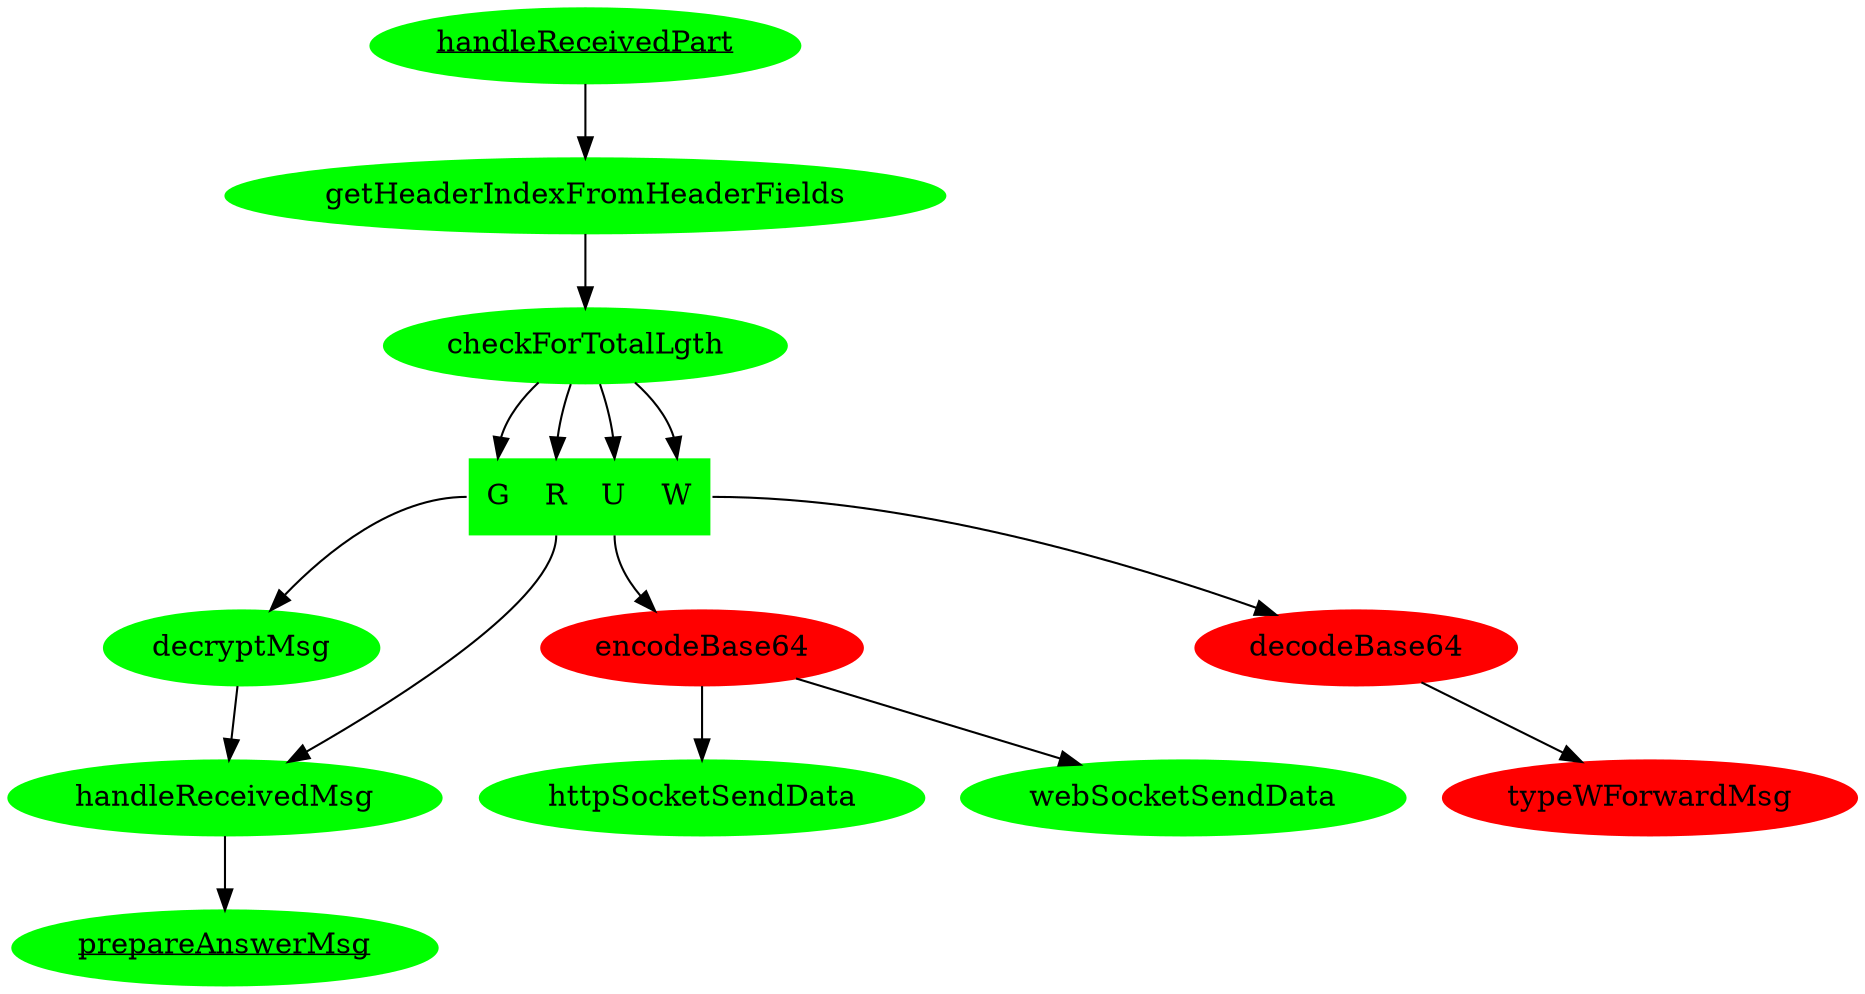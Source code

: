 digraph G3 {
  handleReceivedPart[style="filled", color="green", label=<<u>handleReceivedPart</u>> URL="\ref handleReceivedPart"];
  getHeaderIndexFromHeaderFields[style="filled", color="green"];
  handleReceivedPart -> getHeaderIndexFromHeaderFields;
  getHeaderIndexFromHeaderFields -> checkForTotalLgth;
  checkForTotalLgth[style="filled", color="green"];
  checkForTotalLgth -> selectPath:f0;
  checkForTotalLgth -> selectPath:f1;
  checkForTotalLgth -> selectPath:f2;
  checkForTotalLgth -> selectPath:f3;
  selectPath [style="filled", color="green", shape=record, label="<f0> G|<f1> R|<f2> U|<f3> W"];
  selectPath:f0 -> decryptMsg;
  selectPath:f1 -> handleReceivedMsg;
  encodeBase64[style="filled", color="red"];
  selectPath:f2 -> encodeBase64;
  decodeBase64[style="filled", color="red"];
  selectPath:f3 -> decodeBase64;
  httpSocketSendData[style="filled", color="green"];
  webSocketSendData[style="filled", color="green"];
  encodeBase64 -> httpSocketSendData;
  encodeBase64 -> webSocketSendData;
  typeWForwardMsg[style="filled", color="red"];
  decodeBase64 -> typeWForwardMsg;
  decryptMsg[style="filled", color="green"];
  decryptMsg -> handleReceivedMsg;
  handleReceivedMsg[style="filled", color="green"];
  handleReceivedMsg -> prepareAnswerMsg;
  prepareAnswerMsg[style="filled", color="green", label=<<u>prepareAnswerMsg</u>> URL="\ref prepareAnswerMsg"];
}  

